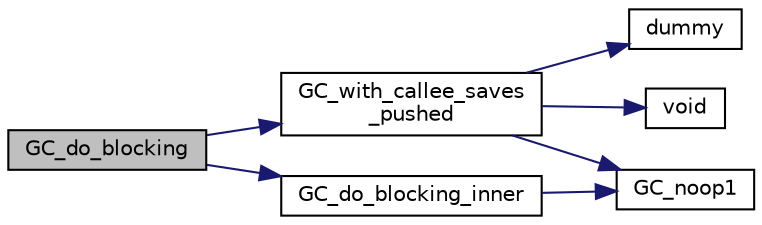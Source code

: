 digraph "GC_do_blocking"
{
  edge [fontname="Helvetica",fontsize="10",labelfontname="Helvetica",labelfontsize="10"];
  node [fontname="Helvetica",fontsize="10",shape=record];
  rankdir="LR";
  Node907 [label="GC_do_blocking",height=0.2,width=0.4,color="black", fillcolor="grey75", style="filled", fontcolor="black"];
  Node907 -> Node908 [color="midnightblue",fontsize="10",style="solid",fontname="Helvetica"];
  Node908 [label="GC_with_callee_saves\l_pushed",height=0.2,width=0.4,color="black", fillcolor="white", style="filled",URL="$dd/d79/gc__priv_8h.html#a6af56dbaf871f19819e42a5445771613"];
  Node908 -> Node909 [color="midnightblue",fontsize="10",style="solid",fontname="Helvetica"];
  Node909 [label="dummy",height=0.2,width=0.4,color="black", fillcolor="white", style="filled",URL="$d7/d6b/ipoma-dummy_8f.html#a14e68597ab81208552434ccd2a9e8f4f"];
  Node908 -> Node910 [color="midnightblue",fontsize="10",style="solid",fontname="Helvetica"];
  Node910 [label="GC_noop1",height=0.2,width=0.4,color="black", fillcolor="white", style="filled",URL="$d0/daa/gc_8h.html#a233015def2a1752a7feb7c81d34f89e6"];
  Node908 -> Node911 [color="midnightblue",fontsize="10",style="solid",fontname="Helvetica"];
  Node911 [label="void",height=0.2,width=0.4,color="black", fillcolor="white", style="filled",URL="$d0/daa/gc_8h.html#a7e0f997409f0b1753e44b648fcd6fc39"];
  Node907 -> Node912 [color="midnightblue",fontsize="10",style="solid",fontname="Helvetica"];
  Node912 [label="GC_do_blocking_inner",height=0.2,width=0.4,color="black", fillcolor="white", style="filled",URL="$de/dd3/gc_2misc_8c.html#a99a24fd09f374cb6736054d3ce7e38b3"];
  Node912 -> Node910 [color="midnightblue",fontsize="10",style="solid",fontname="Helvetica"];
}
